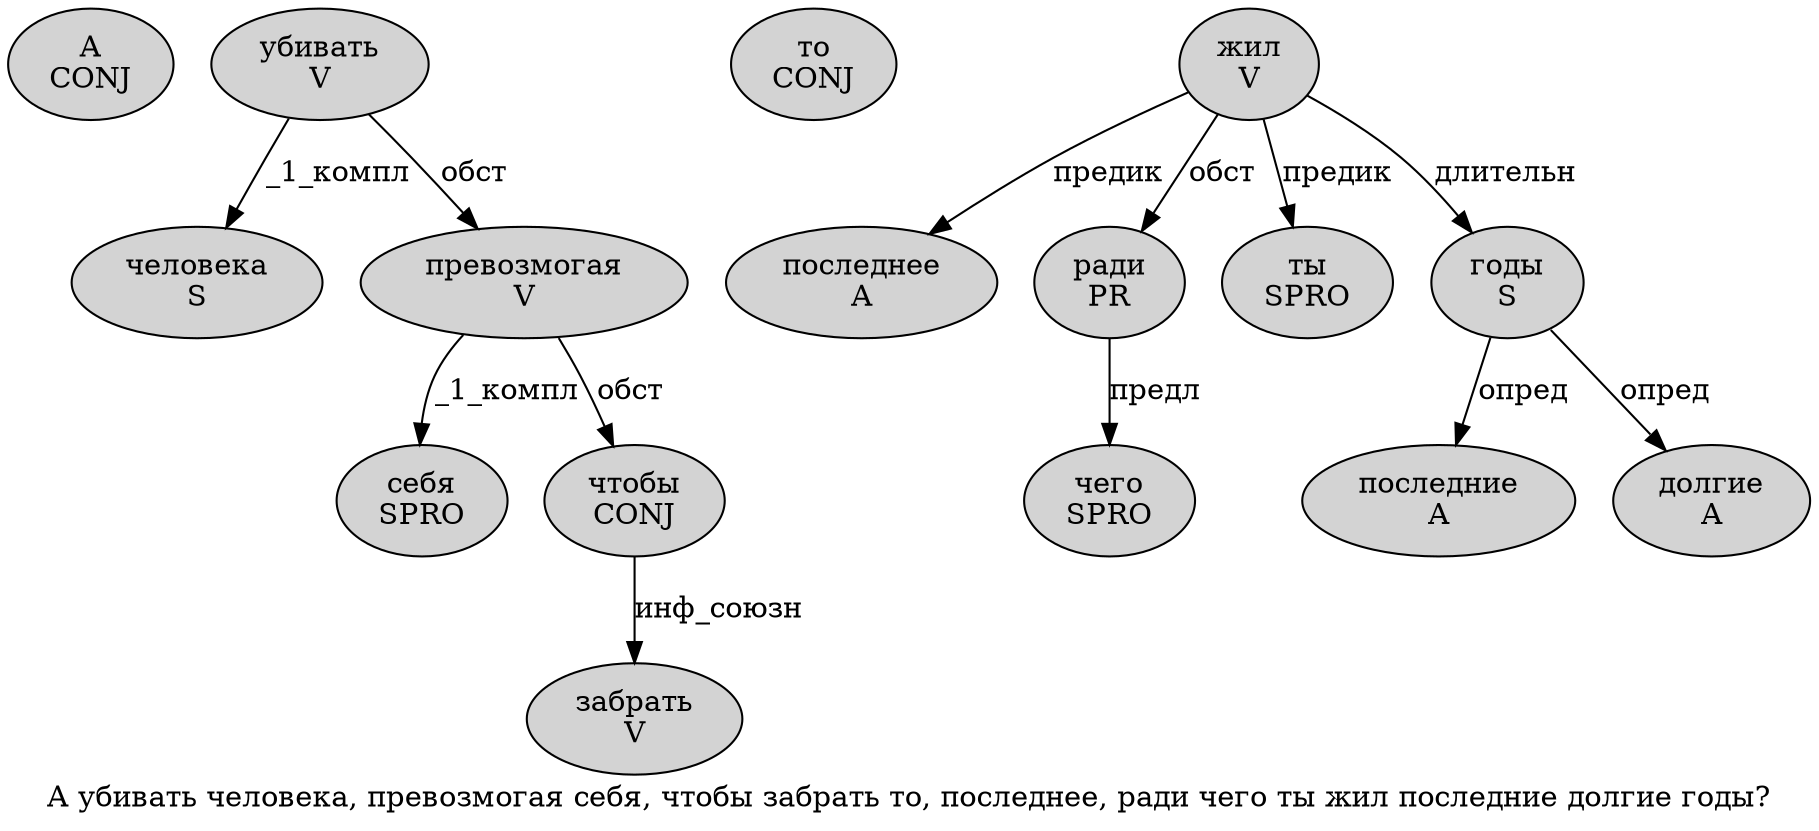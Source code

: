 digraph SENTENCE_961 {
	graph [label="А убивать человека, превозмогая себя, чтобы забрать то, последнее, ради чего ты жил последние долгие годы?"]
	node [style=filled]
		0 [label="А
CONJ" color="" fillcolor=lightgray penwidth=1 shape=ellipse]
		1 [label="убивать
V" color="" fillcolor=lightgray penwidth=1 shape=ellipse]
		2 [label="человека
S" color="" fillcolor=lightgray penwidth=1 shape=ellipse]
		4 [label="превозмогая
V" color="" fillcolor=lightgray penwidth=1 shape=ellipse]
		5 [label="себя
SPRO" color="" fillcolor=lightgray penwidth=1 shape=ellipse]
		7 [label="чтобы
CONJ" color="" fillcolor=lightgray penwidth=1 shape=ellipse]
		8 [label="забрать
V" color="" fillcolor=lightgray penwidth=1 shape=ellipse]
		9 [label="то
CONJ" color="" fillcolor=lightgray penwidth=1 shape=ellipse]
		11 [label="последнее
A" color="" fillcolor=lightgray penwidth=1 shape=ellipse]
		13 [label="ради
PR" color="" fillcolor=lightgray penwidth=1 shape=ellipse]
		14 [label="чего
SPRO" color="" fillcolor=lightgray penwidth=1 shape=ellipse]
		15 [label="ты
SPRO" color="" fillcolor=lightgray penwidth=1 shape=ellipse]
		16 [label="жил
V" color="" fillcolor=lightgray penwidth=1 shape=ellipse]
		17 [label="последние
A" color="" fillcolor=lightgray penwidth=1 shape=ellipse]
		18 [label="долгие
A" color="" fillcolor=lightgray penwidth=1 shape=ellipse]
		19 [label="годы
S" color="" fillcolor=lightgray penwidth=1 shape=ellipse]
			1 -> 2 [label="_1_компл"]
			1 -> 4 [label="обст"]
			13 -> 14 [label="предл"]
			7 -> 8 [label="инф_союзн"]
			19 -> 17 [label="опред"]
			19 -> 18 [label="опред"]
			4 -> 5 [label="_1_компл"]
			4 -> 7 [label="обст"]
			16 -> 11 [label="предик"]
			16 -> 13 [label="обст"]
			16 -> 15 [label="предик"]
			16 -> 19 [label="длительн"]
}
